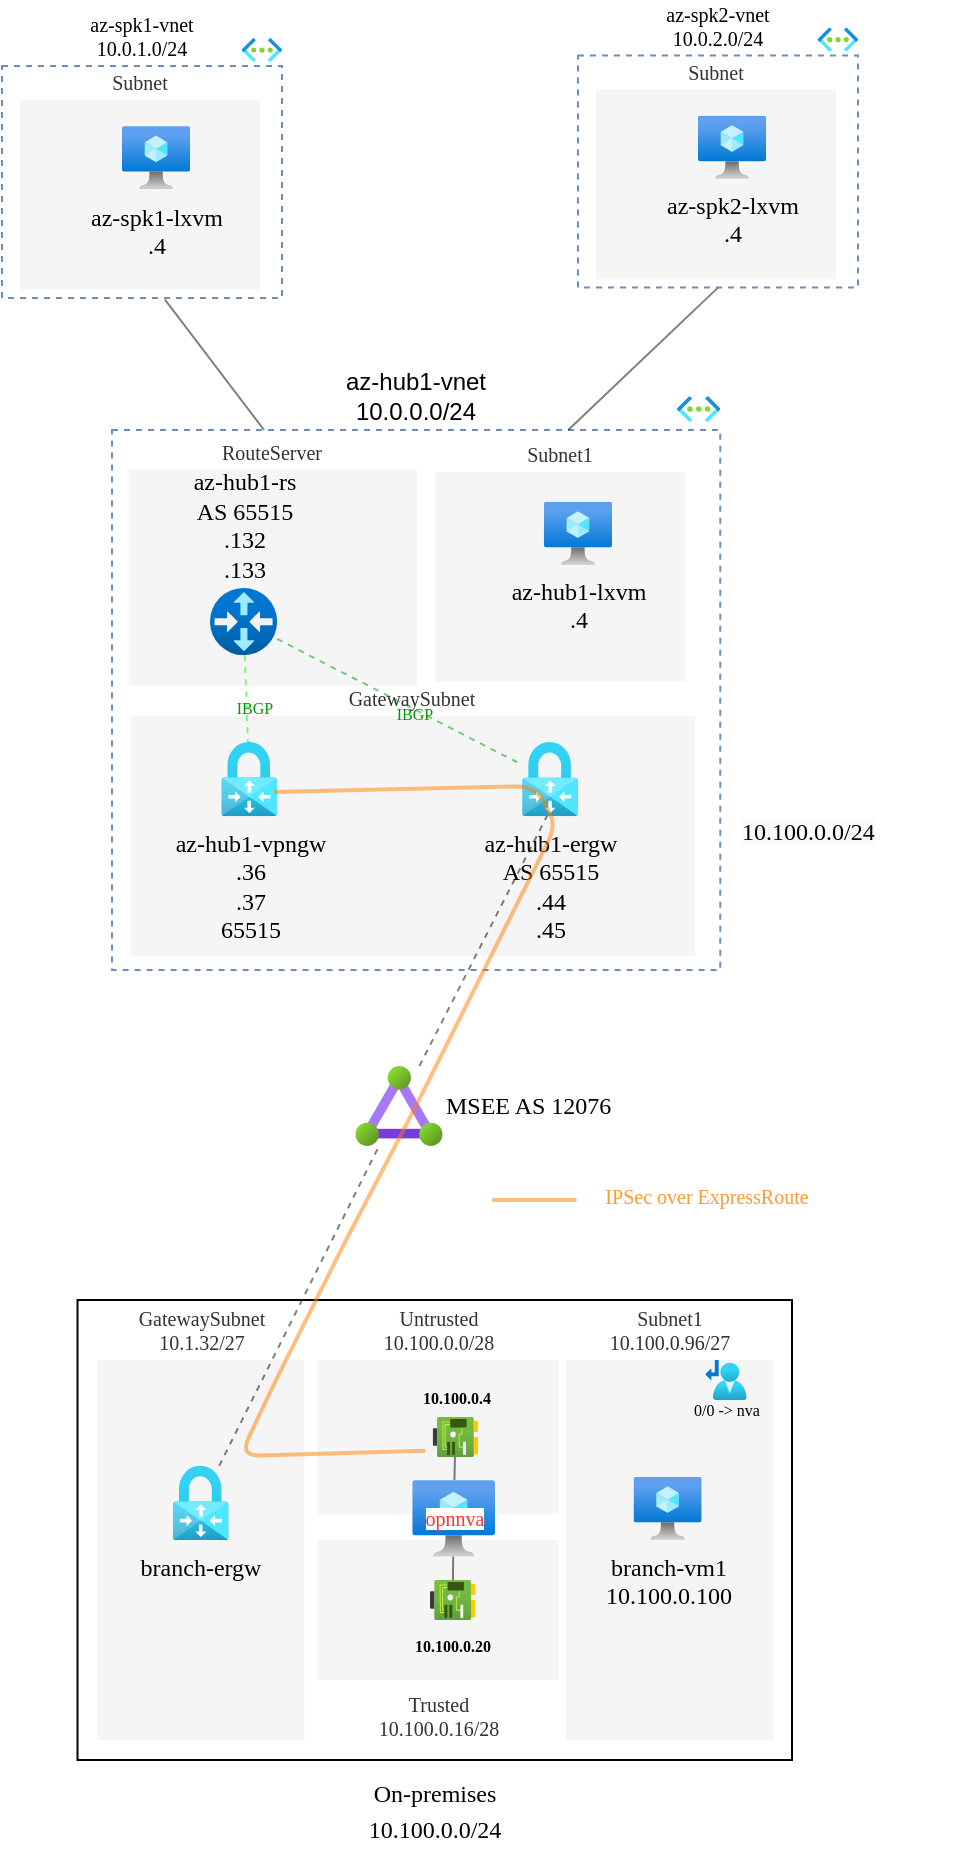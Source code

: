 <mxfile>
    <diagram id="NDvJAJGpe4w62B9Y8Wvt" name="Page-1">
        <mxGraphModel dx="869" dy="581" grid="0" gridSize="10" guides="1" tooltips="1" connect="1" arrows="1" fold="1" page="1" pageScale="1" pageWidth="850" pageHeight="1100" background="#ffffff" math="0" shadow="0">
            <root>
                <mxCell id="0"/>
                <mxCell id="1" parent="0"/>
                <mxCell id="64" value="&lt;font style=&quot;font-size: 12px;&quot;&gt;On-premises&lt;br style=&quot;&quot;&gt;10.100.0.0/24&lt;br&gt;&lt;/font&gt;" style="whiteSpace=wrap;html=1;labelBackgroundColor=none;fontFamily=Verdana;fontSize=15;labelPosition=center;verticalLabelPosition=bottom;align=center;verticalAlign=top;" parent="1" vertex="1">
                    <mxGeometry x="210.76" y="657" width="357.24" height="230" as="geometry"/>
                </mxCell>
                <mxCell id="69" value="GatewaySubnet&lt;br&gt;10.1.32/27" style="whiteSpace=wrap;html=1;labelBackgroundColor=none;fontFamily=Verdana;fillColor=#f5f5f5;fontColor=#333333;strokeColor=none;fontSize=10;labelPosition=center;verticalLabelPosition=top;align=center;verticalAlign=bottom;" parent="1" vertex="1">
                    <mxGeometry x="220.5" y="687" width="103.69" height="190" as="geometry"/>
                </mxCell>
                <mxCell id="17" value="" style="group;fillColor=default;labelPosition=center;verticalLabelPosition=top;align=center;verticalAlign=bottom;container=0;" parent="1" vertex="1" connectable="0">
                    <mxGeometry x="218" y="218" width="307" height="250" as="geometry"/>
                </mxCell>
                <mxCell id="14" value="az-hub1-vnet&lt;br&gt;10.0.0.0/24" style="whiteSpace=wrap;html=1;fillColor=none;strokeColor=#6c8ebf;dashed=1;labelPosition=center;verticalLabelPosition=top;align=center;verticalAlign=bottom;" parent="1" vertex="1">
                    <mxGeometry x="228" y="222" width="304.14" height="270" as="geometry"/>
                </mxCell>
                <mxCell id="15" value="" style="aspect=fixed;html=1;points=[];align=center;image;fontSize=12;image=img/lib/azure2/networking/Virtual_Networks.svg;dashed=1;" parent="1" vertex="1">
                    <mxGeometry x="510.499" y="205.08" width="21.641" height="12.92" as="geometry"/>
                </mxCell>
                <mxCell id="19" value="GatewaySubnet" style="whiteSpace=wrap;html=1;labelBackgroundColor=none;fontFamily=Verdana;fillColor=#f5f5f5;fontColor=#333333;strokeColor=none;fontSize=10;labelPosition=center;verticalLabelPosition=top;align=center;verticalAlign=bottom;" parent="1" vertex="1">
                    <mxGeometry x="237.39" y="365" width="282.22" height="120" as="geometry"/>
                </mxCell>
                <mxCell id="20" value="RouteServer" style="whiteSpace=wrap;html=1;labelBackgroundColor=none;fontFamily=Verdana;fillColor=#f5f5f5;fontColor=#333333;strokeColor=none;fontSize=10;labelPosition=center;verticalLabelPosition=top;align=center;verticalAlign=bottom;" parent="1" vertex="1">
                    <mxGeometry x="236.31" y="242" width="144.19" height="108" as="geometry"/>
                </mxCell>
                <mxCell id="21" value="Subnet1" style="whiteSpace=wrap;html=1;labelBackgroundColor=none;fontFamily=Verdana;fillColor=#f5f5f5;fontColor=#333333;strokeColor=none;fontSize=10;labelPosition=center;verticalLabelPosition=top;align=center;verticalAlign=bottom;" parent="1" vertex="1">
                    <mxGeometry x="389.274" y="243.0" width="125.558" height="104.79" as="geometry"/>
                </mxCell>
                <mxCell id="55" style="edgeStyle=none;html=1;fontFamily=Verdana;fontSize=10;endArrow=none;endFill=0;opacity=50;dashed=1;strokeColor=#00FF00;" parent="1" source="23" target="22" edge="1">
                    <mxGeometry relative="1" as="geometry"/>
                </mxCell>
                <mxCell id="58" value="IBGP" style="edgeLabel;html=1;align=center;verticalAlign=middle;resizable=0;points=[];fontSize=8;fontFamily=Verdana;labelBackgroundColor=none;fontColor=#009900;" parent="55" vertex="1" connectable="0">
                    <mxGeometry x="0.213" y="3" relative="1" as="geometry">
                        <mxPoint as="offset"/>
                    </mxGeometry>
                </mxCell>
                <mxCell id="57" style="edgeStyle=none;html=1;fontFamily=Verdana;fontSize=10;endArrow=none;endFill=0;opacity=50;dashed=1;strokeColor=#009900;" parent="1" source="23" target="16" edge="1">
                    <mxGeometry relative="1" as="geometry"/>
                </mxCell>
                <mxCell id="59" value="IBGP" style="edgeLabel;html=1;align=center;verticalAlign=middle;resizable=0;points=[];fontSize=8;fontFamily=Verdana;labelBackgroundColor=none;fontColor=#009900;" parent="57" vertex="1" connectable="0">
                    <mxGeometry x="0.123" y="-2" relative="1" as="geometry">
                        <mxPoint as="offset"/>
                    </mxGeometry>
                </mxCell>
                <mxCell id="23" value="az-hub1-rs&lt;br&gt;AS 65515&lt;br&gt;.132&lt;br&gt;.133" style="aspect=fixed;html=1;points=[];align=center;image;fontSize=12;image=img/lib/azure2/networking/Virtual_Router.svg;labelBackgroundColor=none;fontFamily=Verdana;fillColor=default;labelPosition=center;verticalLabelPosition=top;verticalAlign=bottom;" parent="1" vertex="1">
                    <mxGeometry x="276.982" y="301.003" width="33.593" height="33.593" as="geometry"/>
                </mxCell>
                <mxCell id="26" value="az-hub1-lxvm&lt;br&gt;.4" style="aspect=fixed;html=1;points=[];align=center;image;fontSize=12;image=img/lib/azure2/compute/Virtual_Machine.svg;labelBackgroundColor=none;fontFamily=Verdana;fillColor=default;" parent="1" vertex="1">
                    <mxGeometry x="443.921" y="257.86" width="34.087" height="31.617" as="geometry"/>
                </mxCell>
                <mxCell id="30" style="edgeStyle=none;html=1;fontFamily=Verdana;fontSize=10;entryX=0.5;entryY=0.917;entryDx=0;entryDy=0;entryPerimeter=0;endArrow=none;endFill=0;opacity=50;dashed=1;" parent="1" source="29" target="16" edge="1">
                    <mxGeometry relative="1" as="geometry"/>
                </mxCell>
                <mxCell id="22" value="az-hub1-vpngw&lt;br&gt;.36&lt;br&gt;.37&lt;br&gt;65515" style="aspect=fixed;html=1;points=[];align=center;image;fontSize=12;image=img/lib/azure2/networking/Virtual_Network_Gateways.svg;glass=0;dashed=1;dashPattern=8 8;strokeColor=#E6E6E6;fontColor=#000000;fillColor=#CCCCCC;rounded=0;sketch=1;hachureGap=4;jiggle=2;curveFitting=1;fontFamily=Verdana;labelBackgroundColor=none;" parent="1" vertex="1">
                    <mxGeometry x="282.632" y="378.001" width="27.944" height="37.082" as="geometry"/>
                </mxCell>
                <mxCell id="16" value="az-hub1-ergw&lt;br&gt;AS 65515&lt;br&gt;.44&lt;br&gt;.45" style="aspect=fixed;html=1;points=[];align=center;image;fontSize=12;image=img/lib/azure2/networking/Virtual_Network_Gateways.svg;glass=0;dashed=1;dashPattern=8 8;strokeColor=#E6E6E6;fontColor=#000000;fillColor=#CCCCCC;rounded=0;sketch=1;hachureGap=4;jiggle=2;curveFitting=1;fontFamily=Verdana;labelBackgroundColor=none;" parent="1" vertex="1">
                    <mxGeometry x="433.06" y="378.003" width="27.944" height="37.082" as="geometry"/>
                </mxCell>
                <mxCell id="29" value="MSEE AS 12076" style="aspect=fixed;html=1;points=[];align=left;image;fontSize=12;image=img/lib/azure2/networking/ExpressRoute_Circuits.svg;labelBackgroundColor=none;fontFamily=Verdana;fillColor=default;labelPosition=right;verticalLabelPosition=middle;verticalAlign=middle;" parent="1" vertex="1">
                    <mxGeometry x="349.63" y="540" width="43.75" height="40" as="geometry"/>
                </mxCell>
                <mxCell id="49" style="edgeStyle=none;html=1;entryX=0.25;entryY=0;entryDx=0;entryDy=0;fontFamily=Verdana;fontSize=10;endArrow=none;endFill=0;opacity=50;exitX=0.582;exitY=1.007;exitDx=0;exitDy=0;exitPerimeter=0;" parent="1" source="31" target="14" edge="1">
                    <mxGeometry relative="1" as="geometry">
                        <mxPoint x="250" y="160" as="sourcePoint"/>
                    </mxGeometry>
                </mxCell>
                <mxCell id="31" value="az-spk1-vnet&lt;br&gt;10.0.1.0/24" style="whiteSpace=wrap;html=1;fillColor=none;strokeColor=#6c8ebf;dashed=1;labelBackgroundColor=none;fontFamily=Verdana;fontSize=10;labelPosition=center;verticalLabelPosition=top;align=center;verticalAlign=bottom;" parent="1" vertex="1">
                    <mxGeometry x="173" y="40" width="140" height="116" as="geometry"/>
                </mxCell>
                <mxCell id="32" value="" style="aspect=fixed;html=1;points=[];align=center;image;fontSize=12;image=img/lib/azure2/networking/Virtual_Networks.svg;dashed=1;labelBackgroundColor=none;fontFamily=Verdana;fillColor=default;" parent="1" vertex="1">
                    <mxGeometry x="292.9" y="26" width="20.1" height="12" as="geometry"/>
                </mxCell>
                <mxCell id="47" value="Subnet" style="whiteSpace=wrap;html=1;labelBackgroundColor=none;fontFamily=Verdana;fillColor=#f5f5f5;fontColor=#333333;strokeColor=none;fontSize=10;labelPosition=center;verticalLabelPosition=top;align=center;verticalAlign=bottom;" parent="1" vertex="1">
                    <mxGeometry x="182" y="57" width="120" height="94.79" as="geometry"/>
                </mxCell>
                <mxCell id="48" value="az-spk1-lxvm&lt;br&gt;.4" style="aspect=fixed;html=1;points=[];align=center;image;fontSize=12;image=img/lib/azure2/compute/Virtual_Machine.svg;labelBackgroundColor=none;fontFamily=Verdana;fillColor=default;" parent="1" vertex="1">
                    <mxGeometry x="233.001" y="70.0" width="34.087" height="31.617" as="geometry"/>
                </mxCell>
                <mxCell id="54" style="edgeStyle=none;html=1;exitX=0.5;exitY=1;exitDx=0;exitDy=0;entryX=0.75;entryY=0;entryDx=0;entryDy=0;fontFamily=Verdana;fontSize=10;endArrow=none;endFill=0;opacity=50;" parent="1" source="50" target="14" edge="1">
                    <mxGeometry relative="1" as="geometry"/>
                </mxCell>
                <mxCell id="50" value="az-spk2-vnet&lt;br&gt;10.0.2.0/24" style="whiteSpace=wrap;html=1;fillColor=none;strokeColor=#6c8ebf;dashed=1;labelBackgroundColor=none;fontFamily=Verdana;fontSize=10;labelPosition=center;verticalLabelPosition=top;align=center;verticalAlign=bottom;" parent="1" vertex="1">
                    <mxGeometry x="461" y="34.81" width="140" height="116" as="geometry"/>
                </mxCell>
                <mxCell id="51" value="" style="aspect=fixed;html=1;points=[];align=center;image;fontSize=12;image=img/lib/azure2/networking/Virtual_Networks.svg;dashed=1;labelBackgroundColor=none;fontFamily=Verdana;fillColor=default;" parent="1" vertex="1">
                    <mxGeometry x="580.9" y="20.81" width="20.1" height="12" as="geometry"/>
                </mxCell>
                <mxCell id="52" value="Subnet" style="whiteSpace=wrap;html=1;labelBackgroundColor=none;fontFamily=Verdana;fillColor=#f5f5f5;fontColor=#333333;strokeColor=none;fontSize=10;labelPosition=center;verticalLabelPosition=top;align=center;verticalAlign=bottom;" parent="1" vertex="1">
                    <mxGeometry x="470" y="51.81" width="120" height="94.79" as="geometry"/>
                </mxCell>
                <mxCell id="53" value="az-spk2-lxvm&lt;br&gt;.4" style="aspect=fixed;html=1;points=[];align=center;image;fontSize=12;image=img/lib/azure2/compute/Virtual_Machine.svg;labelBackgroundColor=none;fontFamily=Verdana;fillColor=default;" parent="1" vertex="1">
                    <mxGeometry x="521.001" y="64.81" width="34.087" height="31.617" as="geometry"/>
                </mxCell>
                <mxCell id="68" value="branch-ergw" style="aspect=fixed;html=1;points=[];align=center;image;fontSize=12;image=img/lib/azure2/networking/Virtual_Network_Gateways.svg;glass=0;dashed=1;dashPattern=8 8;strokeColor=#E6E6E6;fontColor=#000000;fillColor=#CCCCCC;rounded=0;sketch=1;hachureGap=4;jiggle=2;curveFitting=1;fontFamily=Verdana;labelBackgroundColor=none;" parent="1" vertex="1">
                    <mxGeometry x="258.37" y="739.913" width="27.944" height="37.082" as="geometry"/>
                </mxCell>
                <mxCell id="70" value="Untrusted&lt;br&gt;10.100.0.0/28" style="whiteSpace=wrap;html=1;labelBackgroundColor=none;fontFamily=Verdana;fillColor=#f5f5f5;fontColor=#333333;strokeColor=none;fontSize=10;labelPosition=center;verticalLabelPosition=top;align=center;verticalAlign=bottom;" parent="1" vertex="1">
                    <mxGeometry x="330.76" y="687" width="120.78" height="77" as="geometry"/>
                </mxCell>
                <mxCell id="71" value="Subnet1&lt;br&gt;10.100.0.96/27" style="whiteSpace=wrap;html=1;labelBackgroundColor=none;fontFamily=Verdana;fillColor=#f5f5f5;fontColor=#333333;strokeColor=none;fontSize=10;labelPosition=center;verticalLabelPosition=top;align=center;verticalAlign=bottom;" parent="1" vertex="1">
                    <mxGeometry x="455.08" y="687" width="103.69" height="190" as="geometry"/>
                </mxCell>
                <mxCell id="73" value="Trusted&lt;br&gt;10.100.0.16/28" style="whiteSpace=wrap;html=1;labelBackgroundColor=none;fontFamily=Verdana;fillColor=#f5f5f5;fontColor=#333333;strokeColor=none;fontSize=10;labelPosition=center;verticalLabelPosition=bottom;align=center;verticalAlign=top;" parent="1" vertex="1">
                    <mxGeometry x="330.76" y="777" width="120.78" height="70" as="geometry"/>
                </mxCell>
                <mxCell id="76" value="&lt;span style=&quot;background-color: rgb(255, 255, 255); font-size: 10px;&quot;&gt;opnnva&lt;/span&gt;" style="aspect=fixed;html=1;points=[];align=center;image;fontSize=10;image=img/lib/azure2/compute/Virtual_Machine.svg;labelBackgroundColor=none;fontFamily=Verdana;fillColor=default;labelPosition=center;verticalLabelPosition=middle;verticalAlign=middle;fontColor=#FF3333;" parent="1" vertex="1">
                    <mxGeometry x="378.13" y="747" width="41.37" height="38.38" as="geometry"/>
                </mxCell>
                <mxCell id="77" value="&lt;span style=&quot;font-weight: normal;&quot;&gt;branch-vm1&lt;br&gt;10.100.0.100&lt;/span&gt;" style="aspect=fixed;html=1;points=[];align=center;image;fontSize=12;image=img/lib/azure2/compute/Virtual_Machine.svg;labelBackgroundColor=none;fontFamily=Verdana;fillColor=default;fontStyle=1" parent="1" vertex="1">
                    <mxGeometry x="488.761" y="745.38" width="34.087" height="31.617" as="geometry"/>
                </mxCell>
                <mxCell id="84" style="edgeStyle=none;html=1;strokeColor=#000000;strokeWidth=1;fontFamily=Verdana;fontSize=8;fontColor=#000000;endArrow=none;endFill=0;opacity=50;" parent="1" source="83" target="76" edge="1">
                    <mxGeometry relative="1" as="geometry"/>
                </mxCell>
                <mxCell id="83" value="10.100.0.4" style="aspect=fixed;html=1;points=[];align=center;image;fontSize=8;image=img/lib/azure2/networking/Network_Interfaces.svg;labelBackgroundColor=none;fontFamily=Verdana;fontColor=#000000;fillColor=none;labelPosition=center;verticalLabelPosition=top;verticalAlign=bottom;fontStyle=1;spacing=4;" parent="1" vertex="1">
                    <mxGeometry x="388.36" y="715.5" width="22.67" height="20" as="geometry"/>
                </mxCell>
                <mxCell id="85" value="&lt;font style=&quot;font-size: 8px;&quot;&gt;0/0 -&amp;gt; nva&lt;/font&gt;" style="aspect=fixed;html=1;points=[];align=center;image;fontSize=12;image=img/lib/azure2/networking/Route_Tables.svg;labelBackgroundColor=none;fontFamily=Verdana;fontColor=#000000;fillColor=none;spacing=-8;" parent="1" vertex="1">
                    <mxGeometry x="524.68" y="687" width="20.65" height="20" as="geometry"/>
                </mxCell>
                <mxCell id="88" style="edgeStyle=none;html=1;strokeColor=#000000;strokeWidth=1;fontFamily=Verdana;fontSize=8;fontColor=#000000;endArrow=none;endFill=0;opacity=50;" parent="1" source="87" target="76" edge="1">
                    <mxGeometry relative="1" as="geometry"/>
                </mxCell>
                <mxCell id="87" value="10.100.0.20" style="aspect=fixed;html=1;points=[];align=center;image;fontSize=8;image=img/lib/azure2/networking/Network_Interfaces.svg;labelBackgroundColor=none;fontFamily=Verdana;fontColor=#000000;fillColor=none;labelPosition=center;verticalLabelPosition=bottom;verticalAlign=top;fontStyle=1;spacing=4;" parent="1" vertex="1">
                    <mxGeometry x="387" y="797" width="22.67" height="20" as="geometry"/>
                </mxCell>
                <mxCell id="91" value="" style="edgeStyle=none;orthogonalLoop=1;jettySize=auto;html=1;strokeColor=#FF8000;strokeWidth=2;fontFamily=Verdana;fontSize=8;fontColor=#FF3333;endArrow=none;endFill=0;opacity=50;elbow=vertical;entryX=-0.161;entryY=0.846;entryDx=0;entryDy=0;entryPerimeter=0;rounded=1;shadow=0;" parent="1" target="83" edge="1">
                    <mxGeometry width="80" relative="1" as="geometry">
                        <mxPoint x="309" y="403" as="sourcePoint"/>
                        <mxPoint x="450" y="570" as="targetPoint"/>
                        <Array as="points">
                            <mxPoint x="440" y="400"/>
                            <mxPoint x="450" y="420"/>
                            <mxPoint x="380" y="560"/>
                            <mxPoint x="344" y="629"/>
                            <mxPoint x="309" y="699"/>
                            <mxPoint x="292" y="735"/>
                        </Array>
                    </mxGeometry>
                </mxCell>
                <mxCell id="94" value="" style="orthogonalLoop=1;jettySize=auto;html=1;rounded=1;shadow=0;sketch=0;strokeColor=#FF8000;strokeWidth=2;fontFamily=Verdana;fontSize=8;fontColor=#FF3333;endArrow=none;endFill=0;opacity=50;elbow=vertical;" parent="1" edge="1">
                    <mxGeometry width="80" relative="1" as="geometry">
                        <mxPoint x="418.13" y="607" as="sourcePoint"/>
                        <mxPoint x="460.27" y="607" as="targetPoint"/>
                    </mxGeometry>
                </mxCell>
                <mxCell id="96" value="&lt;br&gt;&lt;span style=&quot;font-family: Verdana; font-size: 10px; font-style: normal; font-variant-ligatures: normal; font-variant-caps: normal; letter-spacing: normal; orphans: 2; text-align: center; text-indent: 0px; text-transform: none; widows: 2; word-spacing: 0px; -webkit-text-stroke-width: 0px; background-color: rgb(255, 255, 255); text-decoration-thickness: initial; text-decoration-style: initial; text-decoration-color: initial; float: none; display: inline !important;&quot;&gt;IPSec over ExpressRoute&lt;/span&gt;&lt;br&gt;" style="edgeLabel;html=1;align=center;verticalAlign=middle;resizable=0;points=[];fontSize=10;fontFamily=Verdana;fontColor=#FF8000;fontStyle=0;textOpacity=80;" parent="94" vertex="1" connectable="0">
                    <mxGeometry x="-0.292" y="-2" relative="1" as="geometry">
                        <mxPoint x="92" y="-10" as="offset"/>
                    </mxGeometry>
                </mxCell>
                <mxCell id="65" value="" style="edgeStyle=none;html=1;strokeColor=default;fontFamily=Verdana;fontSize=10;fontColor=default;endArrow=none;endFill=0;opacity=50;strokeWidth=1;dashed=1;" parent="1" source="68" target="29" edge="1">
                    <mxGeometry relative="1" as="geometry"/>
                </mxCell>
                <mxCell id="98" value="&lt;span style=&quot;color: rgb(0, 0, 0); font-family: Verdana; font-size: 12px; font-style: normal; font-variant-ligatures: normal; font-variant-caps: normal; font-weight: 400; letter-spacing: normal; orphans: 2; text-align: center; text-indent: 0px; text-transform: none; widows: 2; word-spacing: 0px; -webkit-text-stroke-width: 0px; background-color: rgb(251, 251, 251); text-decoration-thickness: initial; text-decoration-style: initial; text-decoration-color: initial; float: none; display: inline !important;&quot;&gt;10.100.0.0/24&lt;/span&gt;" style="text;whiteSpace=wrap;html=1;fontSize=10;fontFamily=Verdana;fontColor=#FF8000;" parent="1" vertex="1">
                    <mxGeometry x="540.997" y="409" width="115" height="36" as="geometry"/>
                </mxCell>
            </root>
        </mxGraphModel>
    </diagram>
</mxfile>